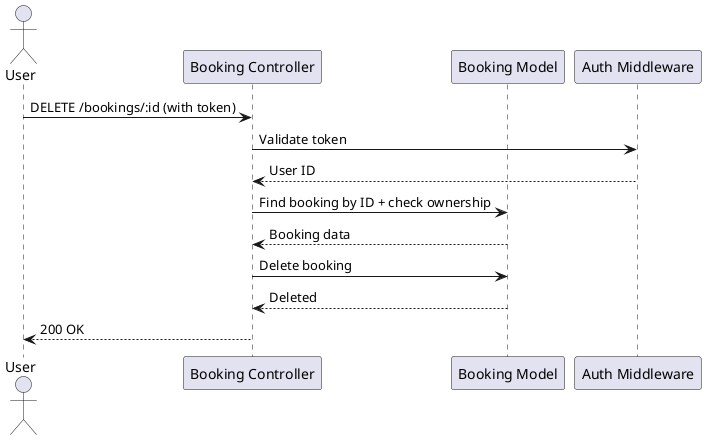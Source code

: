 @startuml
actor User
participant "Booking Controller" as Booking
participant "Booking Model" as DB
participant "Auth Middleware" as Auth

User -> Booking : DELETE /bookings/:id (with token)
Booking -> Auth : Validate token
Auth --> Booking : User ID
Booking -> DB : Find booking by ID + check ownership
DB --> Booking : Booking data
Booking -> DB : Delete booking
DB --> Booking : Deleted
Booking --> User : 200 OK
@enduml
